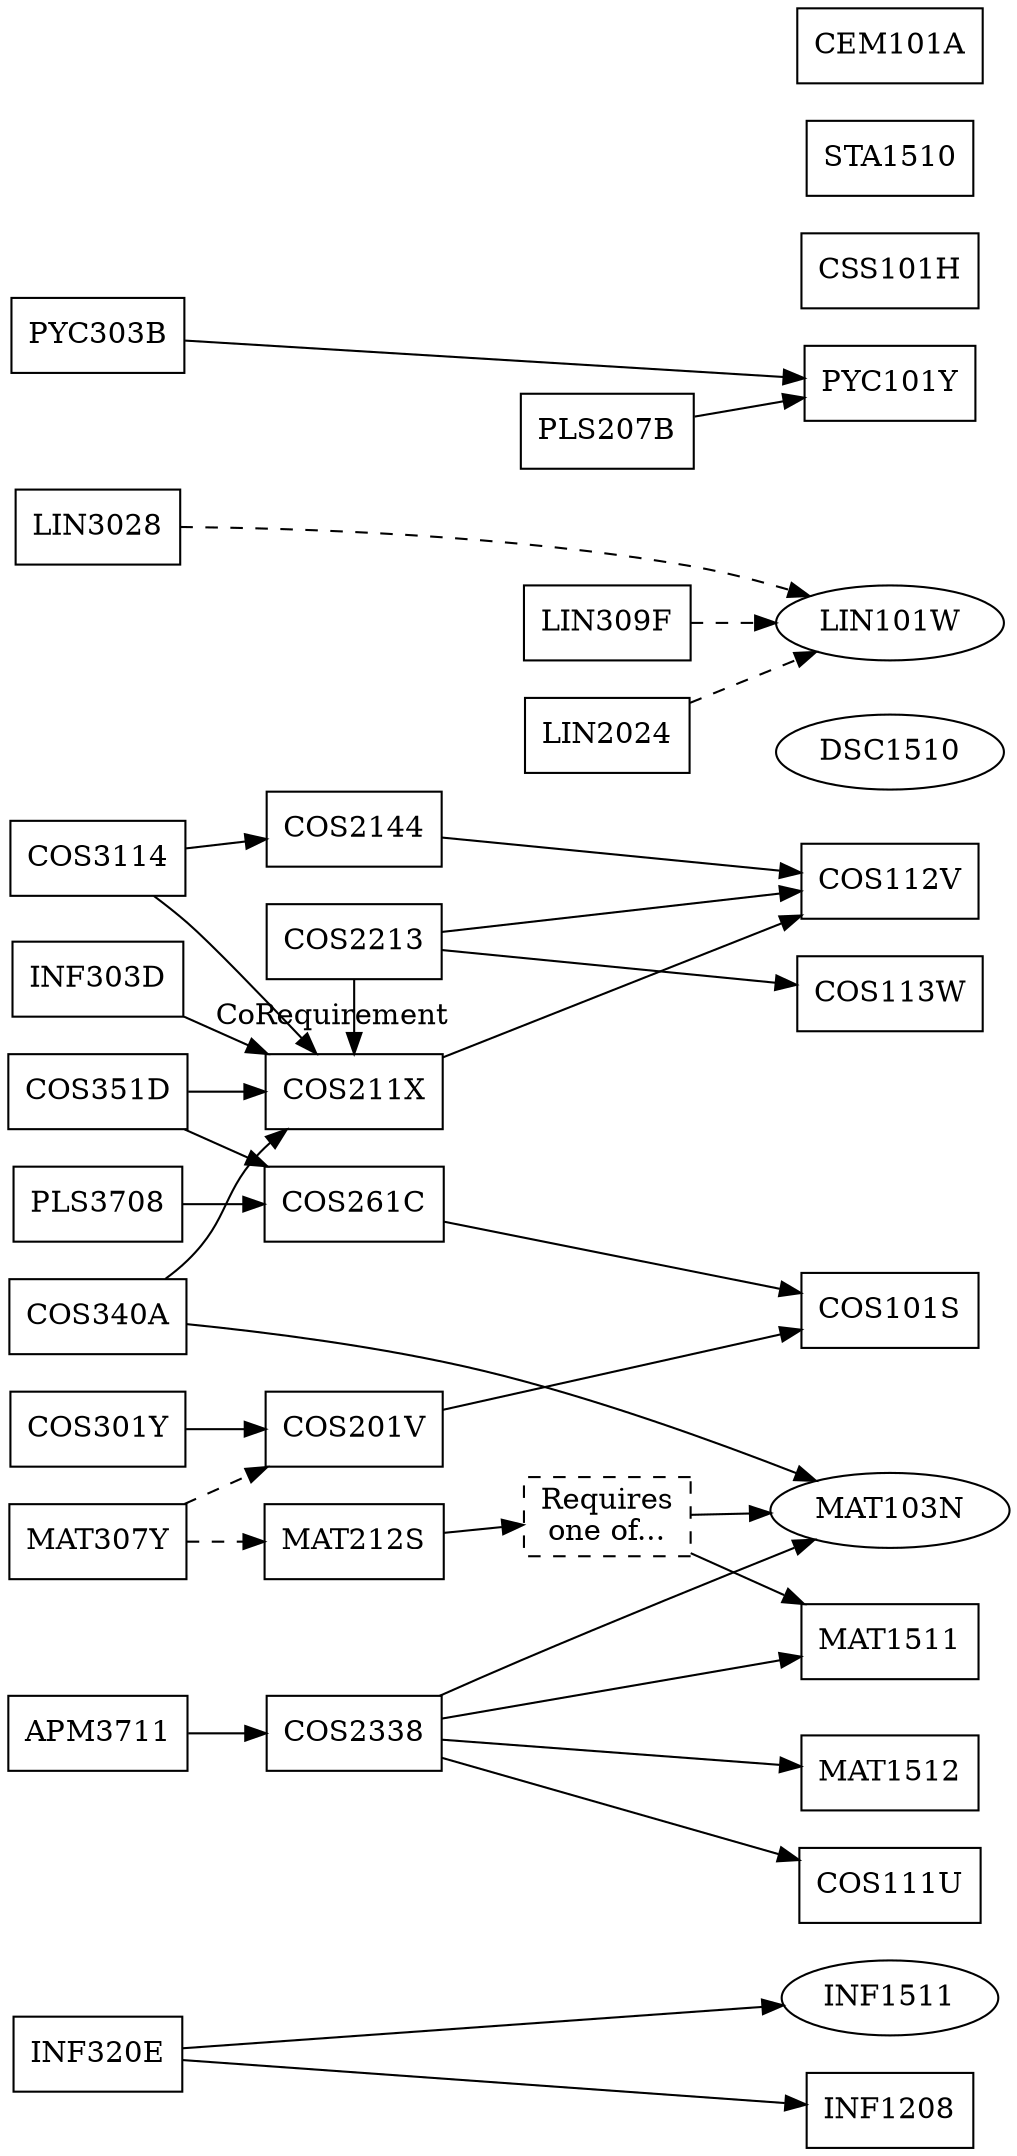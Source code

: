 digraph ComputationalIntelligence {
    node [shape=box];
    rankdir=LR;

    // Optional modules are ellipse-shaped
    INF1511 [shape=ellipse];
    MAT103N [shape=ellipse];
    DSC1510 [shape=ellipse];
    LIN101W [shape=ellipse];

    {rank=same; COS301Y INF320E COS351D PLS3708}
    {rank=same; COS3114 APM3711 MAT307Y COS340A}
    {rank=same; INF303D LIN3028 PYC303B}

    {rank=same; COS201V COS211X COS261C COS2144}
    {rank=same; COS2213 COS2338 MAT212S}
    {rank=same; LIN309F LIN2024 PLS207B}

    {rank=same; COS101S COS112V COS113W INF1208 MAT1512 MAT1511 MAT103N PYC101Y COS111U LIN101W INF1511}
    {rank=same; DSC1510 CSS101H STA1510 CEM101A}
    {rank=max; DSC1510 COS101S}

    COS301Y -> {COS201V}
    INF320E -> {INF1208 INF1511}
    COS351D -> {COS211X COS261C}
    PLS3708 -> {COS261C}
    PYC303B -> {PYC101Y}

    COS3114 -> {COS211X COS2144}
    APM3711 -> {COS2338}
    MAT307Y -> {MAT212S COS201V} [style=dashed]
    INF303D -> {COS211X}
    LIN3028 -> {LIN101W} [style=dashed]
    COS340A -> {COS211X MAT103N}


    COS201V -> {COS101S}
    COS211X -> {COS112V}
    COS261C -> {COS101S}
    COS2144 -> {COS112V}

    {rank=same; COS2213 COS211X}
    COS2213 -> {COS112V COS113W}
    COS2213 -> {COS211X} [label=CoRequirement]
    COS2338 -> {COS111U MAT103N MAT1511 MAT1512}
    MAT103OR151 [label="Requires\none of...", style=dashed];
    MAT212S -> {MAT103OR151}
    MAT103OR151 -> {MAT103N MAT1511}
    LIN309F -> {LIN101W} [style=dashed]
    LIN2024 -> {LIN101W} [style=dashed]
    PLS207B -> {PYC101Y}
}
